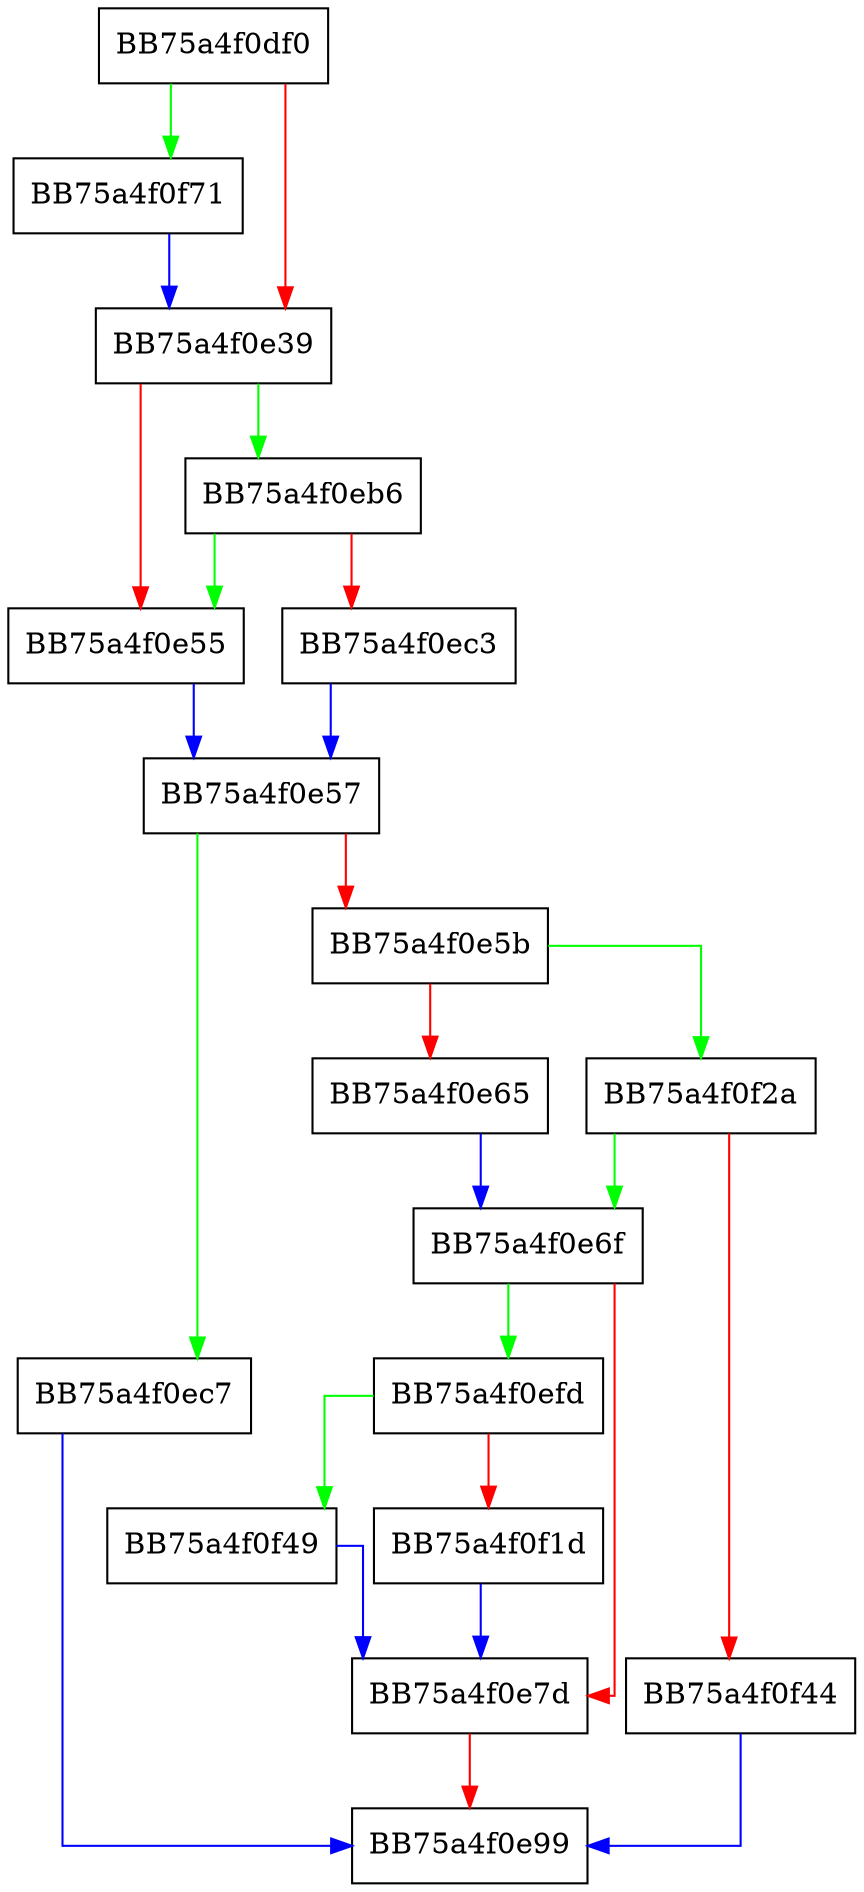 digraph gen_hints {
  node [shape="box"];
  graph [splines=ortho];
  BB75a4f0df0 -> BB75a4f0f71 [color="green"];
  BB75a4f0df0 -> BB75a4f0e39 [color="red"];
  BB75a4f0e39 -> BB75a4f0eb6 [color="green"];
  BB75a4f0e39 -> BB75a4f0e55 [color="red"];
  BB75a4f0e55 -> BB75a4f0e57 [color="blue"];
  BB75a4f0e57 -> BB75a4f0ec7 [color="green"];
  BB75a4f0e57 -> BB75a4f0e5b [color="red"];
  BB75a4f0e5b -> BB75a4f0f2a [color="green"];
  BB75a4f0e5b -> BB75a4f0e65 [color="red"];
  BB75a4f0e65 -> BB75a4f0e6f [color="blue"];
  BB75a4f0e6f -> BB75a4f0efd [color="green"];
  BB75a4f0e6f -> BB75a4f0e7d [color="red"];
  BB75a4f0e7d -> BB75a4f0e99 [color="red"];
  BB75a4f0eb6 -> BB75a4f0e55 [color="green"];
  BB75a4f0eb6 -> BB75a4f0ec3 [color="red"];
  BB75a4f0ec3 -> BB75a4f0e57 [color="blue"];
  BB75a4f0ec7 -> BB75a4f0e99 [color="blue"];
  BB75a4f0efd -> BB75a4f0f49 [color="green"];
  BB75a4f0efd -> BB75a4f0f1d [color="red"];
  BB75a4f0f1d -> BB75a4f0e7d [color="blue"];
  BB75a4f0f2a -> BB75a4f0e6f [color="green"];
  BB75a4f0f2a -> BB75a4f0f44 [color="red"];
  BB75a4f0f44 -> BB75a4f0e99 [color="blue"];
  BB75a4f0f49 -> BB75a4f0e7d [color="blue"];
  BB75a4f0f71 -> BB75a4f0e39 [color="blue"];
}